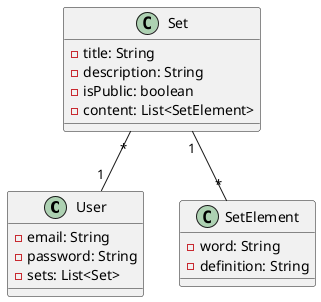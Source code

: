 @startuml
'https://plantuml.com/class-diagram

class User {
    - email: String
    - password: String
    - sets: List<Set>
}

class Set {
    - title: String
    - description: String
    - isPublic: boolean
    - content: List<SetElement>
}

class SetElement {
    - word: String
    - definition: String
}


Set "*" -- "1" User
Set "1" -- "*" SetElement

@enduml